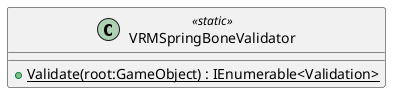 @startuml
class VRMSpringBoneValidator <<static>> {
    + {static} Validate(root:GameObject) : IEnumerable<Validation>
}
@enduml
